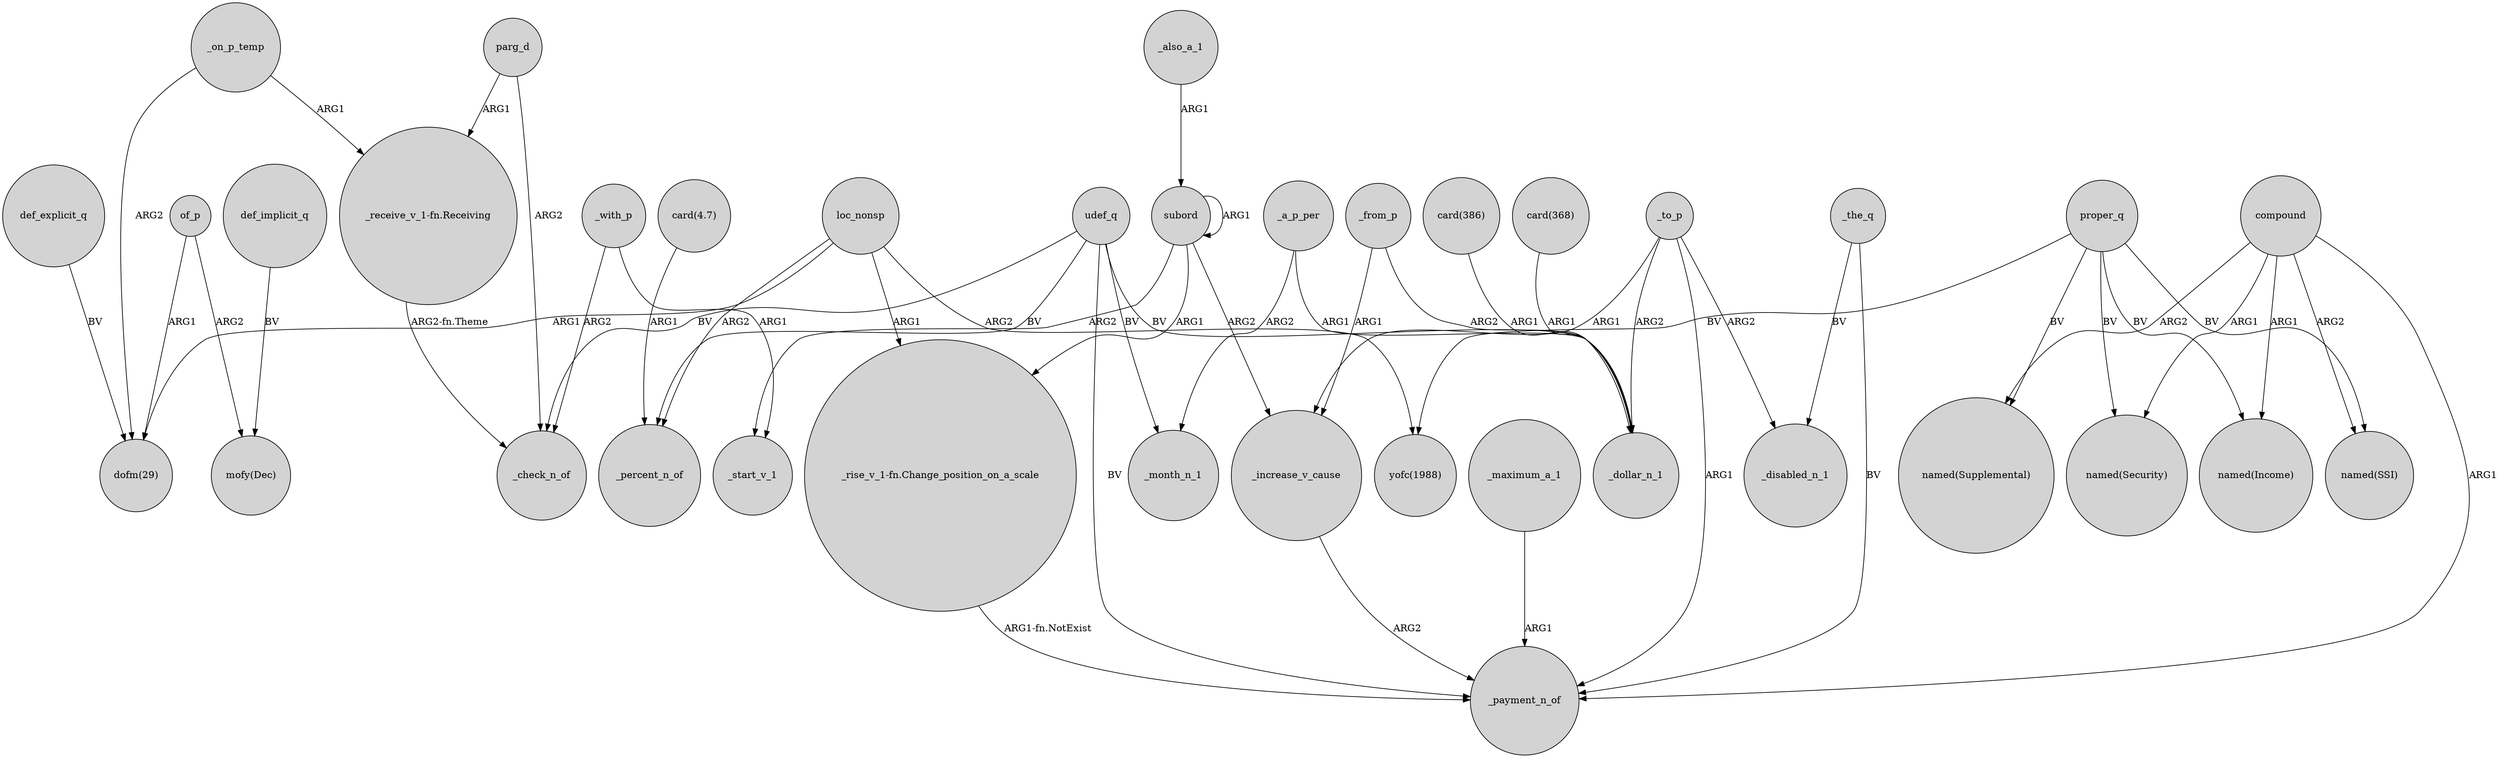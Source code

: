 digraph {
	node [shape=circle style=filled]
	of_p -> "dofm(29)" [label=ARG1]
	udef_q -> _check_n_of [label=BV]
	_the_q -> _disabled_n_1 [label=BV]
	compound -> "named(Security)" [label=ARG1]
	_to_p -> _dollar_n_1 [label=ARG2]
	subord -> _increase_v_cause [label=ARG2]
	def_implicit_q -> "mofy(Dec)" [label=BV]
	_to_p -> _increase_v_cause [label=ARG1]
	parg_d -> "_receive_v_1-fn.Receiving" [label=ARG1]
	_a_p_per -> _month_n_1 [label=ARG2]
	_the_q -> _payment_n_of [label=BV]
	_from_p -> _increase_v_cause [label=ARG1]
	proper_q -> "named(Income)" [label=BV]
	subord -> subord [label=ARG1]
	def_explicit_q -> "dofm(29)" [label=BV]
	_on_p_temp -> "dofm(29)" [label=ARG2]
	loc_nonsp -> "dofm(29)" [label=ARG1]
	_with_p -> _start_v_1 [label=ARG1]
	udef_q -> _month_n_1 [label=BV]
	udef_q -> _payment_n_of [label=BV]
	_increase_v_cause -> _payment_n_of [label=ARG2]
	"card(4.7)" -> _percent_n_of [label=ARG1]
	_a_p_per -> _dollar_n_1 [label=ARG1]
	compound -> "named(Income)" [label=ARG1]
	subord -> _start_v_1 [label=ARG2]
	_to_p -> _payment_n_of [label=ARG1]
	compound -> "named(SSI)" [label=ARG2]
	parg_d -> _check_n_of [label=ARG2]
	_to_p -> _disabled_n_1 [label=ARG2]
	"card(386)" -> _dollar_n_1 [label=ARG1]
	_also_a_1 -> subord [label=ARG1]
	loc_nonsp -> _percent_n_of [label=ARG2]
	_with_p -> _check_n_of [label=ARG2]
	loc_nonsp -> "_rise_v_1-fn.Change_position_on_a_scale" [label=ARG1]
	proper_q -> "yofc(1988)" [label=BV]
	compound -> _payment_n_of [label=ARG1]
	proper_q -> "named(SSI)" [label=BV]
	compound -> "named(Supplemental)" [label=ARG2]
	_on_p_temp -> "_receive_v_1-fn.Receiving" [label=ARG1]
	_maximum_a_1 -> _payment_n_of [label=ARG1]
	"_receive_v_1-fn.Receiving" -> _check_n_of [label="ARG2-fn.Theme"]
	proper_q -> "named(Security)" [label=BV]
	proper_q -> "named(Supplemental)" [label=BV]
	udef_q -> _percent_n_of [label=BV]
	subord -> "_rise_v_1-fn.Change_position_on_a_scale" [label=ARG1]
	of_p -> "mofy(Dec)" [label=ARG2]
	_from_p -> _dollar_n_1 [label=ARG2]
	"card(368)" -> _dollar_n_1 [label=ARG1]
	udef_q -> _dollar_n_1 [label=BV]
	loc_nonsp -> "yofc(1988)" [label=ARG2]
	"_rise_v_1-fn.Change_position_on_a_scale" -> _payment_n_of [label="ARG1-fn.NotExist"]
}
